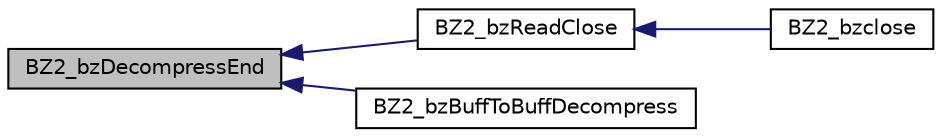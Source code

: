 digraph G
{
  edge [fontname="Helvetica",fontsize="10",labelfontname="Helvetica",labelfontsize="10"];
  node [fontname="Helvetica",fontsize="10",shape=record];
  rankdir="LR";
  Node1 [label="BZ2_bzDecompressEnd",height=0.2,width=0.4,color="black", fillcolor="grey75", style="filled" fontcolor="black"];
  Node1 -> Node2 [dir="back",color="midnightblue",fontsize="10",style="solid",fontname="Helvetica"];
  Node2 [label="BZ2_bzReadClose",height=0.2,width=0.4,color="black", fillcolor="white", style="filled",URL="$bzlib_8h.html#a019cd4200e530c1850fba84a02fa73b5"];
  Node2 -> Node3 [dir="back",color="midnightblue",fontsize="10",style="solid",fontname="Helvetica"];
  Node3 [label="BZ2_bzclose",height=0.2,width=0.4,color="black", fillcolor="white", style="filled",URL="$bzlib_8h.html#a62cfd6641b39114695baa90fe5ef2d25"];
  Node1 -> Node4 [dir="back",color="midnightblue",fontsize="10",style="solid",fontname="Helvetica"];
  Node4 [label="BZ2_bzBuffToBuffDecompress",height=0.2,width=0.4,color="black", fillcolor="white", style="filled",URL="$bzlib_8h.html#a7efea6f98c51ae16fd90dbb61db6df8c"];
}
